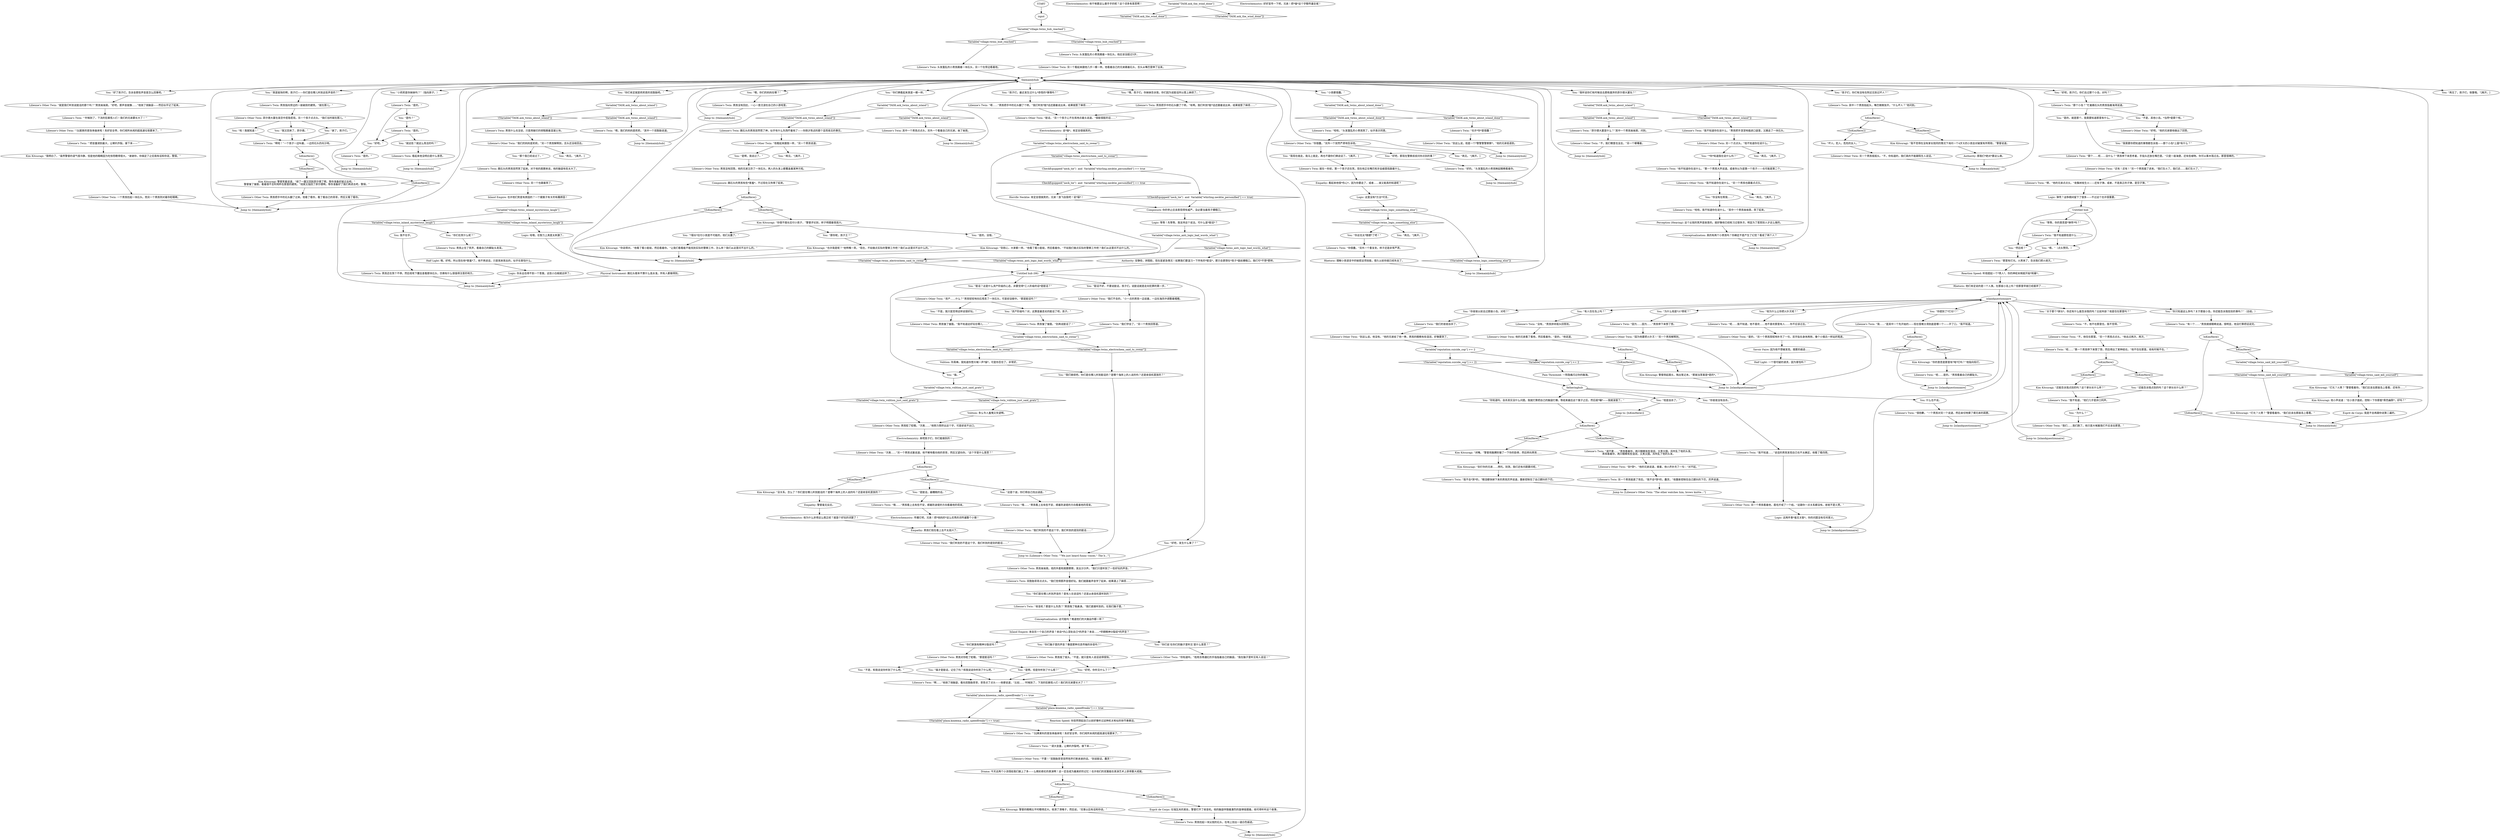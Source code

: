 # VILLAGE / LILIENNES TWINS
# You can talk to them before and get nothing, but when you hear the twins have been to the island they tell you details about it.
# ==================================================
digraph G {
	  0 [label="START"];
	  1 [label="input"];
	  2 [label="Lilienne's Twin: “是的。”"];
	  3 [label="You: “喂，你们的妈妈在哪？”"];
	  4 [label="You: “孩子们，你们有没有在附近见到过坏人？”"];
	  5 [label="Lilienne's Other Twin: 男孩没有回答。他的兄弟又扔了一块石头。两人的头发上都覆盖着某种污垢。"];
	  6 [label="Lilienne's Twin: “我……”是其中一个先开始的——现在很难分清到底是哪一个——开了口。“我不知道。”"];
	  7 [label="Jump to: [islandquestionnaire]"];
	  8 [label="Variable[\"TASK.ask_twins_about_island\"]"];
	  9 [label="Variable[\"TASK.ask_twins_about_island\"]", shape=diamond];
	  10 [label="!(Variable[\"TASK.ask_twins_about_island\"])", shape=diamond];
	  11 [label="IsKimHere()"];
	  12 [label="IsKimHere()", shape=diamond];
	  13 [label="!(IsKimHere())", shape=diamond];
	  14 [label="Kim Kitsuragi: 警督笑着说道，“绕了一圈又回到菲尔德了啊。等你准备好就过去吧。”\n警督皱了皱眉，看着很不吉利地杵在那里的建筑。“线索又指回了菲尔德啊。等你准备好了我们再进去吧，警探。”"];
	  15 [label="Jump to: [themainlyhub]"];
	  16 [label="Lilienne's Other Twin: “脏话，”另一个孩子心不在焉地点着头说道。“很脏很脏的话……”"];
	  17 [label="Variable[\"TASK.ask_twins_about_island\"]"];
	  18 [label="Variable[\"TASK.ask_twins_about_island\"]", shape=diamond];
	  19 [label="!(Variable[\"TASK.ask_twins_about_island\"])", shape=diamond];
	  20 [label="Lilienne's Other Twin: “我不知道你在说什么，”另一个男孩也跟着点点头。"];
	  21 [label="Jump to: [themainlyhub]"];
	  22 [label="Variable[\"village.twins_said_kill_yourself\"]"];
	  23 [label="Variable[\"village.twins_said_kill_yourself\"]", shape=diamond];
	  24 [label="!(Variable[\"village.twins_said_kill_yourself\"])", shape=diamond];
	  25 [label="Kim Kitsuragi: “灯光？火男？”警督看着你。“我们应该去那座岛上看看，还有你……”"];
	  26 [label="You: 我不在乎。"];
	  27 [label="Lilienne's Twin: “你很蠢，”另外一个重复到，样子还是非常严肃。"];
	  28 [label="You: “好吧，孩子们。你们去过那个小岛，对吗？”"];
	  29 [label="Kim Kitsuragi: 警督扬起眉头，掏出笔记本。“那就当答案是*是的*。”"];
	  30 [label="Lilienne's Other Twin: “别这么说。他没有。”他的兄弟给了他一拳。男孩的眼睛有些湿润，好像要哭了。"];
	  31 [label="Lilienne's Twin: “我不知道……”说话的男孩发现自己也不太确定。他看了看四周。"];
	  32 [label="Kim Kitsuragi: “灯光？火男？”警督看着你。“我们应该去那座岛上看看。”"];
	  33 [label="You: “嘿，孩子们。你妹妹告诉我，你们因为说脏话所以惹上麻烦了。”"];
	  34 [label="Empathy: 警督毫无反应。"];
	  35 [label="You: “我们继续吧。你们是在哪儿听到脏话的？是哪个海岸上的人说的吗？还是收音机里放的？”"];
	  36 [label="You: “不是，我只是觉得这样说很好玩。”"];
	  37 [label="You: “好了孩子们，告诉金那些声音是怎么回事吧。”"];
	  38 [label="Lilienne's Other Twin: “就是我们听到说脏话的那个吗？”男孩耸耸肩。“好吧，那声音就像……”他挠了挠脑袋——然后似乎记了起来。"];
	  39 [label="Lilienne's Twin: “‘时候到了，下流的狂飙怪人们！我们的兄弟要长大了！’”"];
	  40 [label="Lilienne's Twin: “是的。”"];
	  41 [label="Pain Threshold: 一阵隐痛闪过你的脑海。"];
	  42 [label="You: “你们俩看起来真是一模一样。”"];
	  43 [label="You: “小孩都很蠢。”"];
	  44 [label="Lilienne's Twin: “那个小岛？”忙着踢石头的男孩指着海湾说道。"];
	  45 [label="You: “他为什么让你把火扑灭呢？”"];
	  46 [label="IsKimHere()"];
	  47 [label="IsKimHere()", shape=diamond];
	  48 [label="!(IsKimHere())", shape=diamond];
	  49 [label="Jump to: [islandquestionnaire]"];
	  50 [label="Lilienne's Twin: “很抱歉。”一个男孩对另一个说道，然后亲切地摸了摸兄弟的肩膀。"];
	  51 [label="Lilienne's Twin: “我不知道，”他们几乎是异口同声。"];
	  52 [label="Lilienne's Other Twin: “别这么说，他是一个*警警警警察察*，”他的兄弟低语到。"];
	  53 [label="Lilienne's Other Twin: “我们不会的，”小一点的男孩一边说着，一边在海风中调整着帽檐。"];
	  54 [label="Lilienne's Twin: “我们学会了，”另一个男孩回答道。"];
	  55 [label="Lilienne's Other Twin: “‘DJ弗莱科的首张单曲来啦！系好安全带，你们闻所未闻的超高速垃圾要来了。’”"];
	  56 [label="Electrochemistry: 来吧孩子们，你们能做到的！"];
	  57 [label="Perception (Hearing): 这个尖锐的笑声是故意的。就好像他已经练习过很多次，明显为了惹怒别人才这么做的。"];
	  58 [label="Lilienne's Twin: 看起来他没明白是什么意思。"];
	  59 [label="You: “好吧。”"];
	  60 [label="Jump to: [themainlyhub]"];
	  61 [label="Lilienne's Other Twin: “因为他要把火扑灭！”另一个男孩解释到。"];
	  62 [label="Lilienne's Twin: 头发蓬乱的小男孩踢着一块石头，另一个在旁边看着他。"];
	  63 [label="Lilienne's Twin: “有一个……”男孩揉揉眼睛说道。很明显，他没打算把话说完。"];
	  64 [label="Electrochemistry: 他干嘛要这么傻乎乎的呢？这个词多有意思啊！"];
	  65 [label="Lilienne's Other Twin: 男孩耸耸肩。他的外套和肩膀摩擦，发出沙沙声。“我们只是听到了一些好玩的声音。”"];
	  66 [label="Lilienne's Twin: “他不知道你在说什么，”第一个男孩大声说道。或者你以为是第一个孩子——也可能是第二个。"];
	  67 [label="Esprit de Corps: 我是不会再跟你说第二遍的。"];
	  68 [label="You: “你们肯定就是莉莉恩的双胞胎吧。”"];
	  69 [label="You: “再见。”[离开。]"];
	  70 [label="You: “我现在就走。我马上就走，再也不跟你们俩说话了。”[离开。]"];
	  71 [label="Lilienne's Twin: 就在一秒前，第一个孩子还在笑。现在他正在嘴巴和牙齿缝里捣鼓着什么。"];
	  72 [label="Lilienne's Other Twin: 他的兄弟看了看他，然后看着你。“是的，”他说道。"];
	  73 [label="Lilienne's Other Twin: “还有！还有！”另一个男孩插了进来。“我们生火了。我们还……我们生火了。”"];
	  74 [label="You: “好吧，那现在警察叔叔问你点别的事？”"];
	  75 [label="Lilienne's Twin: “嗯……”男孩把手中的石头翻了个转。“我们听到*脏*话还跟着说出来，结果就惹了麻烦……”"];
	  76 [label="Lilienne's Other Twin: 男孩眨了眨眼。“次奥……”他努力想挤出这个字，可是却说不出口。"];
	  77 [label="You: “脏话不好，不要说脏话，孩子们。说脏话就是走向犯罪的第一步。”"];
	  78 [label="Jump to: [Lilienne's Other Twin: \"\"We just heard funny voices.\" The b...\"]"];
	  79 [label="IsKimHere()"];
	  80 [label="IsKimHere()", shape=diamond];
	  81 [label="!(IsKimHere())", shape=diamond];
	  82 [label="Lilienne's Twin: 男孩捡起一块尖锐的石头，在地上划出一道白色痕迹。"];
	  83 [label="You: “是啊。但是你听到了什么呢？”"];
	  84 [label="Electrochemistry: 他为什么非得这么假正经？就是个好玩的词罢了！"];
	  85 [label="You: “我听说你们有时候会去那栋废弃的菲尔德大厦玩？”"];
	  86 [label="You: “*你*知道我在说什么吗？”"];
	  87 [label="Conceptualization: 真的有两个小男孩吗？你确定不是产生了幻觉？看成了两个人？"];
	  88 [label="Empathy: 看起来他很*伤心*。因为你要走了，或者……谁又能真的知道呢？"];
	  89 [label="You: “是吗？”"];
	  90 [label="Logic: 哇哦，在智力上真是太刺激了。"];
	  91 [label="Variable[\"reputation.suicide_cop\"] >= 2"];
	  92 [label="Variable[\"reputation.suicide_cop\"] >= 2", shape=diamond];
	  93 [label="!(Variable[\"reputation.suicide_cop\"] >= 2)", shape=diamond];
	  94 [label="Jump to: [themainlyhub]"];
	  95 [label="Variable[\"village.twins_inland_mysterious_laugh\"]"];
	  96 [label="Variable[\"village.twins_inland_mysterious_laugh\"]", shape=diamond];
	  97 [label="!(Variable[\"village.twins_inland_mysterious_laugh\"])", shape=diamond];
	  98 [label="You: “为什么他是*火*男呢？”"];
	  99 [label="You: “还能告诉我点别的吗？这个家伙长什么样？”"];
	  100 [label="Lilienne's Other Twin: 男孩皱了皱眉。“我不知道这好玩在哪儿……”"];
	  101 [label="Kim Kitsuragi: 警督的眼睛比平时瞪得还大。他清了清嗓子，然后说，“完事以后有话和你说。”"];
	  102 [label="Lilienne's Other Twin: 一个男孩捡起一块石头。而另一个男孩则对着你眨眼睛。"];
	  103 [label="You: “等等，你的意思是*弹壳*吗？”"];
	  104 [label="Authority: 那我们*绝对*要这么做。"];
	  105 [label="Jump to: [themainlyhub]"];
	  106 [label="Lilienne's Twin: “嗯。我们的妈妈是莉莉，”其中一个双胞胎说道。"];
	  107 [label="Lilienne's Twin: “不，他不在那里住。我不觉得。”"];
	  108 [label="Lilienne's Twin: “啊哈！”一个孩子一边叫着，一边将石头扔向沙地。"];
	  109 [label="IsKimHere()"];
	  110 [label="IsKimHere()", shape=diamond];
	  111 [label="!(IsKimHere())", shape=diamond];
	  112 [label="Jump to: [themainlyhub]"];
	  113 [label="You: “哈！我就知道！”"];
	  114 [label="Lilienne's Twin: “哦……”男孩看上去有些不安，顺着防波堤的方向看着他的母亲。"];
	  115 [label="Lilienne's Other Twin: “我们听到的不是这个字。我们听到的是别的脏话……”"];
	  116 [label="You: “你没有在帮我……”"];
	  117 [label="Lilienne's Twin: 男孩止住了笑声，看着自己的脚趾头发呆。"];
	  118 [label="Variable[\"TASK.ask_twins_about_island\"]"];
	  119 [label="Variable[\"TASK.ask_twins_about_island\"]", shape=diamond];
	  120 [label="!(Variable[\"TASK.ask_twins_about_island\"])", shape=diamond];
	  121 [label="Jump to: [islandquestionnaire]"];
	  122 [label="Kim Kitsuragi: “还能告诉我点别的吗？这个家伙长什么样？”"];
	  123 [label="Variable[\"village.twin_volition_just_said_grats\"]"];
	  124 [label="Variable[\"village.twin_volition_just_said_grats\"]", shape=diamond];
	  125 [label="!(Variable[\"village.twin_volition_just_said_grats\"])", shape=diamond];
	  126 [label="Lilienne's Other Twin: “我们听到的不是这个字。我们听到的是别的脏话……”"];
	  127 [label="You: “你们是在哪儿听到声音的？是有人在说话吗？还是从收音机里听到的？”"];
	  128 [label="Lilienne's Other Twin: 男孩摇了摇头。“不是，就只是有人说话说得很快。”"];
	  129 [label="Lilienne's Other Twin: “你知道吗，”他用冻得通红的手指指着自己的脑袋。“我在脑子里听见有人说话！”"];
	  130 [label="Lilienne's Twin: “‘把音量调到最大，让喇叭炸裂。接下来——’”"];
	  131 [label="Lilienne's Other Twin: 菲尔德大厦在高空中若隐若现。另一个孩子点点头。“我们当时就在那儿。”"];
	  132 [label="Lilienne's Other Twin: 男孩把手中的石头翻了过来。他看了看你，看了看自己的哥哥，然后又看了看你。"];
	  133 [label="Composure: 你的举止应该表现得有威严。没必要当着孩子爆粗口。"];
	  134 [label="Variable[\"TASK.ask_the_wind_done\"]"];
	  135 [label="Variable[\"TASK.ask_the_wind_done\"]", shape=diamond];
	  136 [label="!(Variable[\"TASK.ask_the_wind_done\"])", shape=diamond];
	  137 [label="Half Light: 一个很可疑的请求。因为害怕吗？"];
	  138 [label="Jump to: [islandquestionnaire]"];
	  139 [label="Lilienne's Twin: 踢石头的男孩突然笑了起来。对于他的肩膀来说，他的脑袋有些太大了。"];
	  140 [label="Lilienne's Twin: 男孩还在笑个不停。然后他弯下腰去查看那块石头，仿佛有什么很值得注意的地方。"];
	  141 [label="Lilienne's Twin: “因为……因为……”男孩停下来想了想。"];
	  142 [label="Lilienne's Other Twin: “不，他住在那里。”另一个男孩点点头。“他去过两次，两次。”"];
	  143 [label="Lilienne's Twin: “呃……”第一个男孩停下来想了想，然后得出了某种结论。“他不住在那里。他有时候不在。”"];
	  144 [label="Jump to: [themainlyhub]"];
	  145 [label="Volition: 多么令人羞愧又失望啊。"];
	  146 [label="You: “好吧，你听见什么了？”"];
	  147 [label="Variable[\"plaza.kineema_radio_speedfreaks\"] == true"];
	  148 [label="Variable[\"plaza.kineema_radio_speedfreaks\"] == true", shape=diamond];
	  149 [label="!(Variable[\"plaza.kineema_radio_speedfreaks\"] == true)", shape=diamond];
	  150 [label="Lilienne's Other Twin: “不要！”双胞胎哥哥突然惊声打断弟弟的话。“别说脏话，蠢货！”"];
	  151 [label="You: “我又回来了，菲尔德。”"];
	  152 [label="You: “谢了，孩子们。”"];
	  153 [label="Logic: 等等！先等等。我支持这个说法。可什么是*脏话*？"];
	  154 [label="Lilienne's Other Twin: “次奥……”另一个男孩试着说道。他不解地看向他的哥哥，然后又望向你。“这个字是什么意思？”"];
	  155 [label="Jump to: [themainlyhub]"];
	  156 [label="Lilienne's Twin: “菲尔德大厦是什么？”其中一个男孩耸耸肩，问到。"];
	  157 [label="Lilienne's Twin: “我不知道那些是什么……”"];
	  158 [label="Composure: 踢石头的男孩有些*害羞*，不过现在又热情了起来。"];
	  159 [label="You: “我需要你把知道的事情都告诉我——那个小岛*上面*有什么？”"];
	  160 [label="Lilienne's Twin: 其中一个男孩点点头，另外一个看着自己的兄弟，耸了耸肩。"];
	  161 [label="Jump to: [themainlyhub]"];
	  162 [label="IsKimHere()"];
	  163 [label="IsKimHere()", shape=diamond];
	  164 [label="!(IsKimHere())", shape=diamond];
	  165 [label="You: “孩子们，最近发生过什么*奇怪的*事情吗？”"];
	  166 [label="Lilienne's Twin: 男孩把手中的石头翻了个转。“有啊。我们听到*脏*话还跟着说出来，结果就惹了麻烦……”"];
	  167 [label="Horrific Necktie: 肯定会很搞笑的，兄弟！放飞自我吧！说*操*！"];
	  168 [label="IsKimHere()"];
	  169 [label="IsKimHere()", shape=diamond];
	  170 [label="!(IsKimHere())", shape=diamond];
	  171 [label="You: “你们脑子里的声音？像是那种讯息传输的杂音吗？”"];
	  172 [label="Esprit de Corps: 在瑞瓦肖的某处，警督打开了收音机。他的脑袋伴随着激烈的旋律摇摆着。他可得听听这个故事。"];
	  173 [label="Drama: 今天这两个小流氓给我们献上了多——么精彩绝伦的表演啊！这一定会成为最美好的记忆！也许他们的双簧能在表演艺术上获得重大成就。"];
	  174 [label="You: “你们家族有精神分裂史吗？”"];
	  175 [label="Logic: 弹壳？战争期间留下了很多——不过这个也许很重要。"];
	  176 [label="Lilienne's Twin: 男孩没有回应，一心一意沉浸在自己的小游戏里。"];
	  177 [label="Jump to: [themainlyhub]"];
	  178 [label="Lilienne's Twin: 头发蓬乱的小男孩踢着一块石头。他应该没超过5岁。"];
	  179 [label="IsKimHere()"];
	  180 [label="IsKimHere()", shape=diamond];
	  181 [label="!(IsKimHere())", shape=diamond];
	  182 [label="You: “你只知道这么多吗？关于那座小岛，你还能告诉我些别的事吗？”（总结。）"];
	  183 [label="You: 什么也不说。"];
	  184 [label="Jump to: [IsKimHere()]"];
	  185 [label="IsKimHere()"];
	  186 [label="IsKimHere()", shape=diamond];
	  187 [label="!(IsKimHere())", shape=diamond];
	  188 [label="Jump to: [islandquestionnaire]"];
	  189 [label="Kim Kitsuragi: “没关系。怎么了？你们是在哪儿听到脏话的？是哪个海岸上的人说的吗？还是收音机里放的？”"];
	  190 [label="Lilienne's Other Twin: “资产……什么？”男孩轻轻地向石塔丢了一块石头，可是却没砸中。“那是脏话吗？”"];
	  191 [label="Lilienne's Twin: 男孩指向旁边的一座破损的建筑。“就在那儿。”"];
	  192 [label="You: “不是，和我说说你听到了什么吧。”"];
	  193 [label="Lilienne's Twin: “哈哈，我不知道你在说什么。”其中一个男孩耸耸肩，笑了起来。"];
	  194 [label="Logic: 你永远也得不到一个答案。这些小白痴就这样了。"];
	  195 [label="Jump to: [themainlyhub]"];
	  196 [label="Jump to: [themainlyhub]"];
	  197 [label="IsKimHere()"];
	  198 [label="IsKimHere()", shape=diamond];
	  199 [label="!(IsKimHere())", shape=diamond];
	  200 [label="Lilienne's Other Twin: 另一个男孩摇摇头。“不，你知道的，我们真的不能跟陌生人说话。”"];
	  202 [label="You: “再见。”[离开。]"];
	  203 [label="Logic: 这里没有*方法*可言。"];
	  204 [label="Variable[\"village.twins_logic_something_else\"]"];
	  205 [label="Variable[\"village.twins_logic_something_else\"]", shape=diamond];
	  206 [label="!(Variable[\"village.twins_logic_something_else\"])", shape=diamond];
	  207 [label="Lilienne's Twin: “那个……呃……没什么？”男孩停下来思考着，手指头还放在嘴巴里。“只是一座海堡，还有些植物。你可以乘木筏过去。那里很棒的。”"];
	  208 [label="You: “你提到了*灯光*？”"];
	  209 [label="Lilienne's Twin: “请不要……”男孩看着你，两只眼睛有些湿润，又黑又圆。风吹乱了他的头发。\n男孩看着你，两只眼睛有些湿润，又黑又圆。风吹乱了他的头发。"];
	  210 [label="Logic: 这两件事*毫无关联*。你的问题没有任何意义。"];
	  211 [label="Electrochemistry: 说*操*。肯定会很搞笑的。"];
	  212 [label="Variable[\"village.twins_electrochem_said_to_swear\"]"];
	  213 [label="Variable[\"village.twins_electrochem_said_to_swear\"]", shape=diamond];
	  214 [label="!(Variable[\"village.twins_electrochem_said_to_swear\"])", shape=diamond];
	  215 [label="Lilienne's Other Twin: 男孩对你眨了眨眼。“那是脏话吗？”"];
	  216 [label="Kim Kitsuragi: “我不觉得在没有家长陪同的情况下询问一个4岁大的小孩会对破案有所帮助，”警督说道。"];
	  217 [label="Lilienne's Other Twin: “我们的妈妈是莉莉，”另一个男孩解释到，舌头还没收回去。"];
	  218 [label="Inland Empire: 也许他们笑是有原因的？一个跟案子有关的有趣原因！"];
	  219 [label="Lilienne's Other Twin: “他看起来跟我一样，”另一个男孩说道。"];
	  220 [label="You: “是啊，我说过了。”"];
	  221 [label="Kim Kitsuragi: “别担心，大家都一样。”他看了看小脏娃，然后看着你。“不如我们做点实际的警察工作吧？我们从这里问不出什么的。”"];
	  222 [label="Kim Kitsuragi: “你说得对。”他看了看小脏娃，然后看着你。“让我们看看能不能找到实际的警察工作，怎么样？我们从这里问不出什么的。”"];
	  223 [label="You: “再见。”[离开。]"];
	  224 [label="Lilienne's Twin: “嗯，”他的兄弟点点头。“收集树枝生火——还有子弹。或者，不是真正的子弹，是空子弹。”"];
	  225 [label="islandquestionnaire"];
	  226 [label="Lilienne's Twin: “好的。”头发蓬乱的小男孩眯起眼睛看着你。"];
	  227 [label="You: “他是自杀了。”"];
	  228 [label="You: “关于那个*家伙*，你还有什么能告诉我的吗？比如年龄？他是住在那里吗？”"];
	  229 [label="Lilienne's Twin: “哦……”男孩看上去有些不安，顺着防波堤的方向看着他的母亲。"];
	  230 [label="Lilienne's Other Twin: “‘DJ麦斯的首张单曲来啦！系好安全带，你们闻所未闻的超高速垃圾要来了。’”"];
	  231 [label="You: “操才是脏话，记住了吗？和我说说你听到了什么吧。”"];
	  232 [label="Lilienne's Other Twin: 另一个点点头。“他不知道你在说什么。”"];
	  233 [label="Lilienne's Twin: 其中一个男孩抬起头，嘴巴微微张开。“什么坏人？”他问到。"];
	  234 [label="You: “是的，就是那个。我需要知道那里有什么。”"];
	  235 [label="Variable[\"village.twins_hub_reached\"]"];
	  236 [label="Variable[\"village.twins_hub_reached\"]", shape=diamond];
	  237 [label="!(Variable[\"village.twins_hub_reached\"])", shape=diamond];
	  238 [label="Lilienne's Twin: “那里有灯光。火男来了，告诉我们把火熄灭。”"];
	  239 [label="Rhetoric: 他们肯定说的是一个人类。在那座小岛上吗？但那里早就已经废弃了……"];
	  240 [label="Jump to: [themainlyhub]"];
	  241 [label="Lilienne's Other Twin: “别*哭*，”他的兄弟说道，接着，他小声补充了一句：“对不起。”"];
	  242 [label="Variable[\"village.twins_electrochem_said_to_swear\"]"];
	  243 [label="Variable[\"village.twins_electrochem_said_to_swear\"]", shape=diamond];
	  244 [label="!(Variable[\"village.twins_electrochem_said_to_swear\"])", shape=diamond];
	  245 [label="Volition: 你真棒。我知道你想大喊一声*操*，可是你忍住了。非常好。"];
	  246 [label="Lilienne's Twin: 双胞胎哥哥点点头。“我们觉得那声音很好玩。我们就跟着声音学了起来，结果遇上了麻烦……”"];
	  247 [label="Conceptualization: 这可能吗？难道他们的大脑运作都一样？"];
	  248 [label="Lilienne's Twin: “啊……”他挠了挠脑袋，看向双胞胎哥哥，哥哥点了点头——他便说道，“比如……‘时候到了，下流的狂飙怪人们！我们的兄弟要长大了！’”"];
	  249 [label="You: “再见。”[离开。]"];
	  250 [label="You: “你们在笑什么呢？”"];
	  251 [label="Kim Kitsuragi: “也许我是呢？”他咧嘴一笑。“现在，不如做点实际的警察工作吧？我们从这里问不出什么的。”"];
	  252 [label="You: “不是，其他小岛。*当然*是那个啦。”"];
	  253 [label="Lilienne's Twin: “呃……我不知道，他不喜欢……他不喜欢那里有人……你不应该过去。”"];
	  254 [label="Kim Kitsuragi: “你的意思是那里有*电*灯吗？”他指向街灯。"];
	  255 [label="Reaction Speed: 听他提起一个*男人*，你的神经末梢就开始*刺痛*。"];
	  256 [label="Variable[\"TASK.ask_twins_about_island_done\"]"];
	  257 [label="Variable[\"TASK.ask_twins_about_island_done\"]", shape=diamond];
	  258 [label="!(Variable[\"TASK.ask_twins_about_island_done\"])", shape=diamond];
	  259 [label="Lilienne's Twin: “也许*你*是很蠢！”"];
	  260 [label="Untitled hub (06)"];
	  261 [label="Electrochemistry: 好好宣传一下吧，兄弟！把*操*这个字眼传遍全城！"];
	  262 [label="Lilienne's Twin: “收音机？那是什么东西？”男孩吸了吸鼻涕。“我们直接听到的。在我们脑子里。”"];
	  263 [label="Reaction Speed: 你突然想起自己以前好像听过这种机关枪似的快节奏飙话。"];
	  264 [label="Inland Empire: 来自另一个自己的声音？来自*内心深处自己*的声音？来自……*早期精神分裂症*的声音？"];
	  265 [label="You: “那个我已经说过了。”"];
	  266 [label="Lilienne's Other Twin: “你很蠢，”另外一个突然严肃地告诉他。"];
	  267 [label="You: “再见。”[离开。]"];
	  268 [label="You: “嗯。”（点头赞同。）"];
	  269 [label="Jump to: [themainlyhub]"];
	  270 [label="fatheringhub"];
	  271 [label="Lilienne's Twin: “我不会*哭*的，”眼泪都快掉下来的男孩厉声说道，重新控制住了自己颤抖的下巴。"];
	  272 [label="You: “操。”"];
	  273 [label="You: “资产阶级吗？对，这算是最恶劣的脏话了吧，孩子。”"];
	  274 [label="Kim Kitsuragi: “我明白了。”虽然警督的语气很冷静，但是他的眼睛因为吃惊而瞪得很大。“谢谢你，你搞定了之后我有话和你说，警探。”"];
	  275 [label="You: “这是个谜，你们得自己找出谜底。”"];
	  276 [label="Variable[\"village.twins_anti_logic_bad_words_what\"]"];
	  277 [label="Variable[\"village.twins_anti_logic_bad_words_what\"]", shape=diamond];
	  278 [label="!(Variable[\"village.twins_anti_logic_bad_words_what\"])", shape=diamond];
	  279 [label="Untitled hub"];
	  280 [label="Jump to: [themainlyhub]"];
	  281 [label="Rhetoric: 理解小孩语言中的秘密这项技能，很久以前你就已经失去了。"];
	  282 [label="Lilienne's Twin: 男孩什么也没说，只是用破烂的球鞋踢着混凝土块。"];
	  283 [label="IsKimHere()"];
	  284 [label="IsKimHere()", shape=diamond];
	  285 [label="!(IsKimHere())", shape=diamond];
	  286 [label="Savoir Faire: 因为他不想被发现。烟雾的痕迹……"];
	  287 [label="Lilienne's Twin: “我们的爸爸自杀了。”"];
	  288 [label="Lilienne's Other Twin: “我们……我们跑了。他只是大喊着我们不应该去那里。”"];
	  289 [label="You: “你们说‘在你们的脑子里听见’是什么意思？”"];
	  290 [label="You: “真是挺快的啊，孩子们——你们是在哪儿听到这些声音的？”"];
	  291 [label="Lilienne's Twin: “我不知道你在说什么。”男孩把手深深地插进口袋里，又踢走了一块石头。"];
	  292 [label="Half Light: 哦，好吧。所以现在他*害羞*了。他不再说话，只是晃来晃去的，似乎在害怕什么。"];
	  293 [label="Lilienne's Twin: “是的。”"];
	  294 [label="You: “再见了，孩子们，保重哦。”[离开。]"];
	  295 [label="Lilienne's Twin: “哈哈，”头发蓬乱的小男孩笑了，似乎表示同意。"];
	  296 [label="Kim Kitsuragi: “你很不擅长应付小孩子，”警督评论到，样子明摆着很高兴。"];
	  297 [label="You: “是的，没错。”"];
	  298 [label="You: “你这也太*随便*了吧！”"];
	  299 [label="Lilienne's Twin: “没有，”男孩拼命摇头回答到。"];
	  300 [label="Lilienne's Other Twin: “是的，”另一个男孩简短地补充了一句，双手贴在身体两侧，像个小锡兵一样站的笔直。"];
	  301 [label="Lilienne's Other Twin: “好吧。”他的兄弟替他做出了回答。"];
	  302 [label="Lilienne's Twin: “呃……是的。”男孩看着自己的脚趾头。"];
	  303 [label="You: “然后呢？”"];
	  304 [label="Kim Kitsuragi: “闭嘴。”警督用胳膊肘撞了一下你的肋骨，然后转向男孩……"];
	  305 [label="You: “你知道吗，自杀其实没什么问题。我就打算把自己的脑袋打爆。等结束最后这个案子之后，然后就*嘣*——我就滚蛋了。”"];
	  306 [label="Lilienne's Twin: 另一个男孩挺直了背后。“我不会*哭*的，蠢货，”他重新控制住自己颤抖的下巴，厉声说道。"];
	  307 [label="Lilienne's Other Twin: 另一个男孩看着他，眉毛拧成了一个结。“这跟你一点关系都没有。爸爸不是火男。”"];
	  308 [label="Jump to: [Lilienne's Other Twin: \"The other watches him, brows knitte...\"]"];
	  309 [label="Empathy: 男孩们现在看上去不太高兴了。"];
	  310 [label="You: “脏话？这是什么资产阶级的心态，非要觉得*工人阶级的话*是脏话？”"];
	  311 [label="You: “再见。”[离开。]"];
	  312 [label="Lilienne's Other Twin: 另一个看起来跟他几乎一模一样。他看着自己的兄弟踢着石头，舌头从嘴巴里伸了出来。"];
	  313 [label="themainlyhub"];
	  314 [label="Lilienne's Other Twin: 另一个也跟着笑了。"];
	  315 [label="Lilienne's Twin: 踢石头的男孩突然慌了神，似乎有什么东西吓着他了——你刚才陈述的那个显而易见的事实。"];
	  316 [label="You: “你爸爸以前去过那座小岛，对吧？”"];
	  317 [label="You: “你爸爸没有自杀。”"];
	  318 [label="Kim Kitsuragi: “别打你的兄弟……拜托。别哭。我们还有问题要问呢。”"];
	  319 [label="You: “为什么？”"];
	  320 [label="You: “是脏话，最糟糕的话。”"];
	  321 [label="You: “好吧，发生什么事了？”"];
	  322 [label="Authority: 安静些，拼图脸，现在是紧急情况！如果我们要温习一下所有的*脏话*，那只会更想在*孩子*面前爆粗口。我们可*不想*那样。"];
	  323 [label="Electrochemistry: 传播它吧，兄弟！把*他妈的*这么优秀的词传遍整个小镇！"];
	  324 [label="Lilienne's Other Twin: “不，我们哪里也没去，”另一个嘟囔着。"];
	  325 [label="You: “小莉莉是你妹妹吗？”（指向房子。）"];
	  326 [label="You: “就这些？就这么简洁的吗？”"];
	  327 [label="Physical Instrument: 踢石头根本不算什么高水准。所有人都做得到。"];
	  328 [label="Kim Kitsuragi: 他小声说道：“在小孩子面前，控制一下你那套*黑色幽默*，好吗？”"];
	  329 [label="You: “坏人。犯人。危险的女人。”"];
	  330 [label="You: “*擅长*应付小孩是不可能的，他们太蠢了。”"];
	  331 [label="You: “那你呢，孩子王？”"];
	  332 [label="You: “有人住在岛上吗？”"];
	  333 [label="Jump to: [themainlyhub]"];
	  334 [label="Lilienne's Twin: 男孩皱了皱眉。“别再说脏话了！”"];
	  335 [label="Lilienne's Twin: “‘调大音量，让喇叭炸裂吧。接下来——’”"];
	  336 [label="CheckEquipped(\"neck_tie\")  and  Variable[\"whirling.necktie_personified\"] == true"];
	  337 [label="CheckEquipped(\"neck_tie\")  and  Variable[\"whirling.necktie_personified\"] == true", shape=diamond];
	  338 [label="!(CheckEquipped(\"neck_tie\")  and  Variable[\"whirling.necktie_personified\"] == true)", shape=diamond];
	  0 -> 1
	  1 -> 235
	  2 -> 59
	  2 -> 326
	  3 -> 176
	  4 -> 233
	  5 -> 158
	  6 -> 46
	  7 -> 225
	  8 -> 9
	  8 -> 10
	  9 -> 160
	  10 -> 315
	  11 -> 12
	  11 -> 13
	  12 -> 304
	  13 -> 209
	  14 -> 132
	  15 -> 313
	  16 -> 211
	  17 -> 18
	  17 -> 19
	  18 -> 156
	  19 -> 291
	  20 -> 249
	  20 -> 116
	  21 -> 313
	  22 -> 24
	  22 -> 23
	  23 -> 25
	  24 -> 32
	  25 -> 328
	  26 -> 140
	  27 -> 281
	  28 -> 44
	  29 -> 7
	  30 -> 91
	  31 -> 307
	  32 -> 333
	  33 -> 166
	  34 -> 84
	  35 -> 78
	  36 -> 100
	  37 -> 38
	  38 -> 39
	  39 -> 230
	  40 -> 89
	  40 -> 59
	  41 -> 270
	  42 -> 8
	  43 -> 256
	  44 -> 234
	  44 -> 252
	  45 -> 253
	  46 -> 48
	  46 -> 47
	  47 -> 254
	  48 -> 49
	  49 -> 225
	  50 -> 121
	  51 -> 319
	  52 -> 144
	  53 -> 54
	  54 -> 242
	  55 -> 335
	  56 -> 154
	  57 -> 87
	  58 -> 280
	  59 -> 293
	  60 -> 313
	  61 -> 7
	  62 -> 313
	  63 -> 162
	  65 -> 246
	  66 -> 20
	  67 -> 333
	  68 -> 118
	  70 -> 71
	  71 -> 88
	  72 -> 283
	  73 -> 224
	  74 -> 226
	  75 -> 16
	  76 -> 56
	  77 -> 53
	  78 -> 65
	  79 -> 80
	  79 -> 81
	  80 -> 101
	  81 -> 172
	  82 -> 112
	  83 -> 248
	  84 -> 309
	  85 -> 17
	  86 -> 66
	  87 -> 196
	  88 -> 203
	  89 -> 2
	  90 -> 327
	  91 -> 92
	  91 -> 93
	  92 -> 41
	  93 -> 270
	  94 -> 313
	  95 -> 96
	  95 -> 97
	  96 -> 250
	  96 -> 26
	  97 -> 90
	  98 -> 141
	  99 -> 51
	  100 -> 242
	  101 -> 82
	  102 -> 15
	  103 -> 157
	  104 -> 177
	  105 -> 313
	  106 -> 269
	  107 -> 142
	  108 -> 109
	  109 -> 110
	  109 -> 111
	  110 -> 14
	  111 -> 15
	  112 -> 313
	  113 -> 108
	  114 -> 115
	  115 -> 78
	  116 -> 193
	  117 -> 292
	  118 -> 120
	  118 -> 119
	  119 -> 106
	  120 -> 282
	  121 -> 225
	  122 -> 51
	  123 -> 124
	  123 -> 125
	  124 -> 145
	  125 -> 76
	  126 -> 78
	  127 -> 262
	  128 -> 146
	  129 -> 146
	  130 -> 274
	  131 -> 152
	  131 -> 113
	  131 -> 151
	  132 -> 15
	  133 -> 153
	  134 -> 136
	  134 -> 135
	  137 -> 7
	  138 -> 225
	  139 -> 314
	  140 -> 60
	  141 -> 61
	  142 -> 143
	  143 -> 185
	  144 -> 313
	  145 -> 76
	  146 -> 248
	  147 -> 148
	  147 -> 149
	  148 -> 263
	  149 -> 55
	  150 -> 173
	  151 -> 108
	  152 -> 108
	  153 -> 276
	  154 -> 168
	  155 -> 313
	  156 -> 324
	  157 -> 268
	  157 -> 303
	  158 -> 179
	  159 -> 207
	  160 -> 240
	  161 -> 313
	  162 -> 163
	  162 -> 164
	  163 -> 22
	  164 -> 333
	  165 -> 75
	  166 -> 16
	  167 -> 133
	  168 -> 169
	  168 -> 170
	  169 -> 189
	  170 -> 320
	  170 -> 275
	  171 -> 128
	  172 -> 82
	  173 -> 79
	  174 -> 215
	  175 -> 279
	  176 -> 94
	  177 -> 313
	  178 -> 312
	  179 -> 180
	  179 -> 181
	  180 -> 296
	  181 -> 105
	  182 -> 63
	  183 -> 50
	  184 -> 11
	  185 -> 186
	  185 -> 187
	  186 -> 122
	  187 -> 99
	  188 -> 225
	  189 -> 34
	  190 -> 273
	  190 -> 36
	  191 -> 131
	  192 -> 248
	  193 -> 57
	  194 -> 60
	  195 -> 313
	  196 -> 313
	  197 -> 198
	  197 -> 199
	  198 -> 216
	  199 -> 329
	  200 -> 177
	  203 -> 204
	  204 -> 205
	  204 -> 206
	  205 -> 298
	  205 -> 267
	  206 -> 195
	  207 -> 73
	  208 -> 6
	  209 -> 241
	  210 -> 138
	  211 -> 212
	  212 -> 213
	  212 -> 214
	  213 -> 336
	  214 -> 260
	  215 -> 192
	  215 -> 83
	  215 -> 231
	  216 -> 104
	  217 -> 265
	  217 -> 202
	  218 -> 95
	  219 -> 220
	  219 -> 69
	  220 -> 5
	  221 -> 105
	  222 -> 105
	  224 -> 175
	  225 -> 98
	  225 -> 228
	  225 -> 332
	  225 -> 45
	  225 -> 208
	  225 -> 182
	  225 -> 316
	  226 -> 161
	  227 -> 184
	  228 -> 107
	  229 -> 323
	  230 -> 130
	  231 -> 248
	  232 -> 86
	  232 -> 311
	  233 -> 197
	  234 -> 207
	  235 -> 236
	  235 -> 237
	  236 -> 62
	  237 -> 178
	  238 -> 255
	  239 -> 225
	  240 -> 313
	  241 -> 306
	  242 -> 243
	  242 -> 244
	  243 -> 245
	  244 -> 35
	  245 -> 272
	  245 -> 35
	  246 -> 127
	  247 -> 264
	  248 -> 147
	  250 -> 117
	  251 -> 105
	  252 -> 301
	  253 -> 300
	  254 -> 302
	  255 -> 239
	  256 -> 257
	  256 -> 258
	  257 -> 259
	  258 -> 295
	  259 -> 52
	  260 -> 272
	  260 -> 321
	  260 -> 77
	  260 -> 310
	  262 -> 247
	  263 -> 55
	  264 -> 289
	  264 -> 171
	  264 -> 174
	  265 -> 139
	  266 -> 74
	  266 -> 70
	  266 -> 223
	  268 -> 238
	  269 -> 313
	  270 -> 305
	  270 -> 227
	  270 -> 317
	  270 -> 183
	  271 -> 308
	  272 -> 123
	  273 -> 334
	  274 -> 102
	  275 -> 114
	  276 -> 277
	  276 -> 278
	  277 -> 322
	  278 -> 260
	  279 -> 268
	  279 -> 303
	  279 -> 103
	  280 -> 313
	  281 -> 195
	  282 -> 217
	  283 -> 284
	  283 -> 285
	  284 -> 29
	  285 -> 7
	  286 -> 137
	  287 -> 30
	  288 -> 188
	  289 -> 129
	  290 -> 191
	  291 -> 232
	  292 -> 194
	  293 -> 21
	  295 -> 266
	  296 -> 297
	  296 -> 330
	  296 -> 331
	  297 -> 221
	  298 -> 27
	  299 -> 72
	  300 -> 286
	  301 -> 159
	  302 -> 49
	  303 -> 238
	  304 -> 318
	  305 -> 11
	  306 -> 308
	  307 -> 210
	  308 -> 307
	  309 -> 126
	  310 -> 190
	  312 -> 313
	  313 -> 33
	  313 -> 290
	  313 -> 3
	  313 -> 4
	  313 -> 37
	  313 -> 165
	  313 -> 68
	  313 -> 325
	  313 -> 294
	  313 -> 42
	  313 -> 43
	  313 -> 85
	  313 -> 28
	  314 -> 218
	  315 -> 219
	  316 -> 287
	  317 -> 31
	  318 -> 271
	  319 -> 288
	  320 -> 229
	  321 -> 65
	  322 -> 260
	  323 -> 309
	  324 -> 155
	  325 -> 40
	  326 -> 58
	  327 -> 60
	  328 -> 67
	  329 -> 200
	  330 -> 222
	  331 -> 251
	  332 -> 299
	  333 -> 313
	  334 -> 242
	  335 -> 150
	  336 -> 337
	  336 -> 338
	  337 -> 167
	  338 -> 133
}

